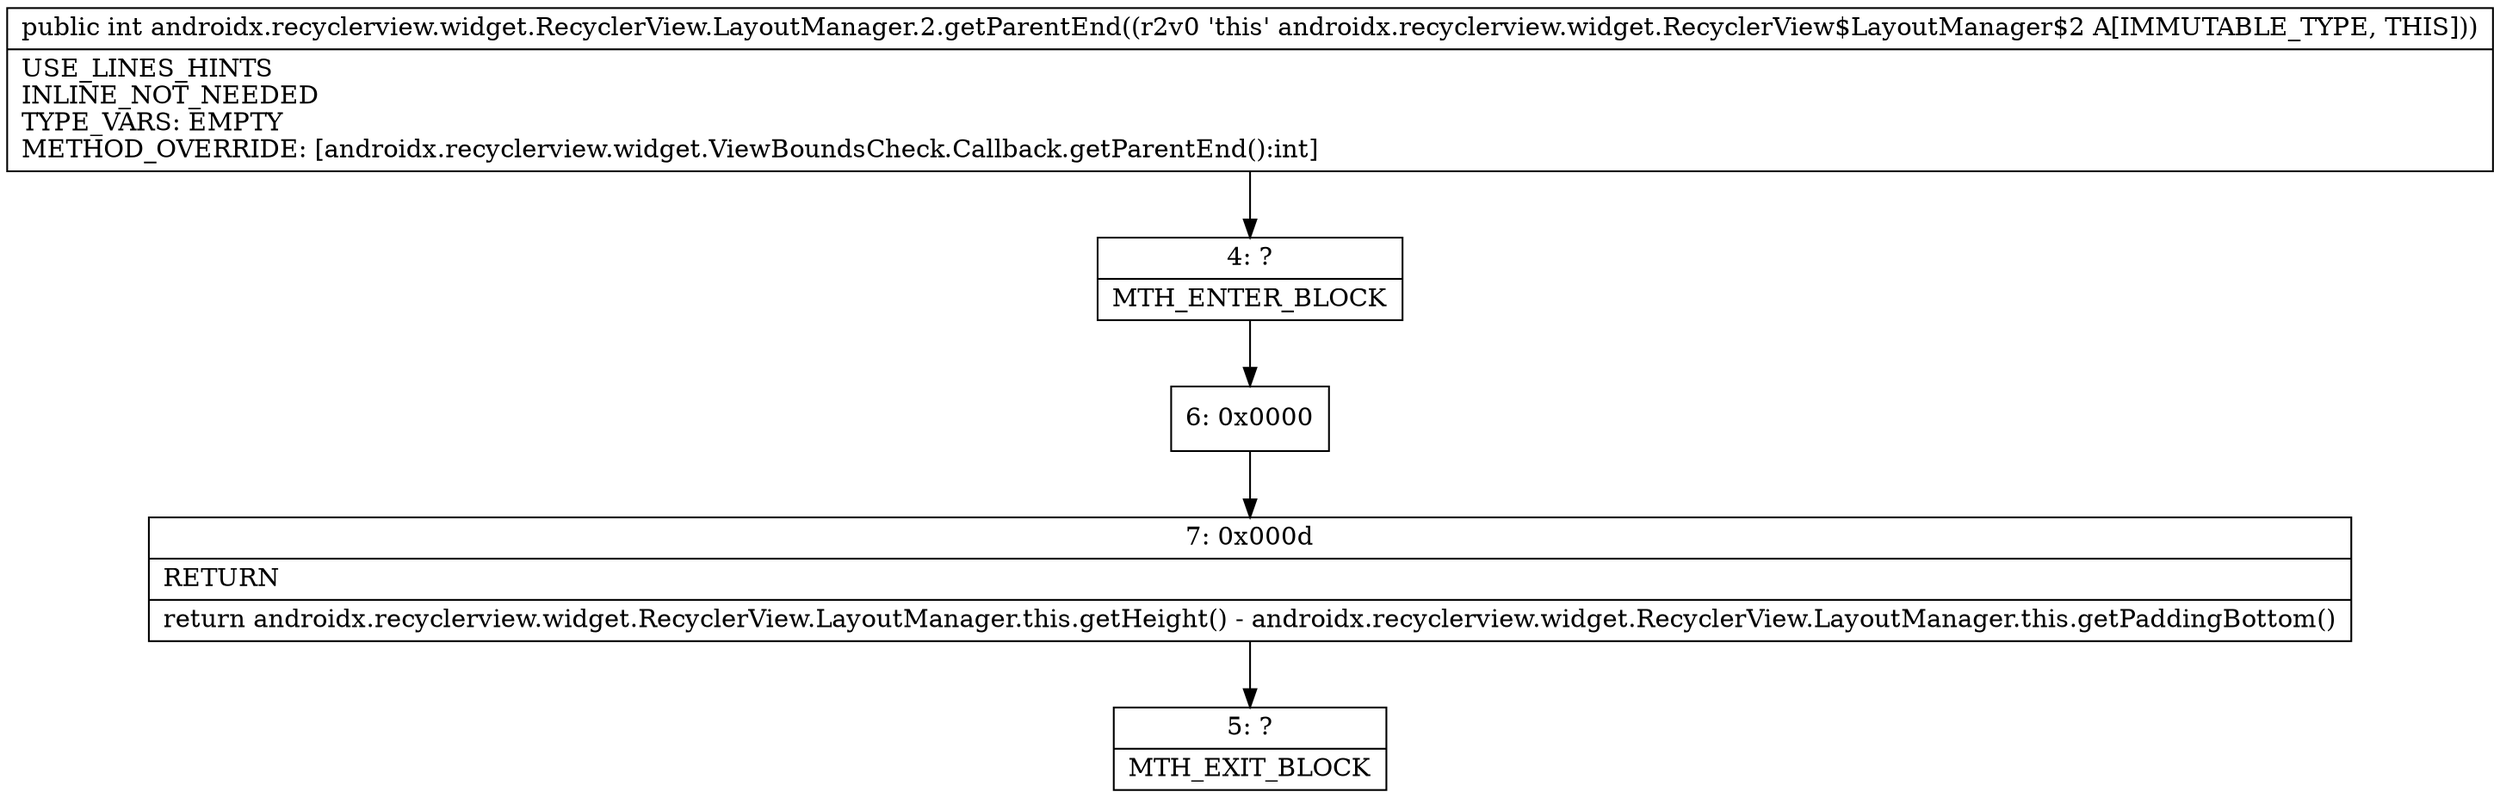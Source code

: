 digraph "CFG forandroidx.recyclerview.widget.RecyclerView.LayoutManager.2.getParentEnd()I" {
Node_4 [shape=record,label="{4\:\ ?|MTH_ENTER_BLOCK\l}"];
Node_6 [shape=record,label="{6\:\ 0x0000}"];
Node_7 [shape=record,label="{7\:\ 0x000d|RETURN\l|return androidx.recyclerview.widget.RecyclerView.LayoutManager.this.getHeight() \- androidx.recyclerview.widget.RecyclerView.LayoutManager.this.getPaddingBottom()\l}"];
Node_5 [shape=record,label="{5\:\ ?|MTH_EXIT_BLOCK\l}"];
MethodNode[shape=record,label="{public int androidx.recyclerview.widget.RecyclerView.LayoutManager.2.getParentEnd((r2v0 'this' androidx.recyclerview.widget.RecyclerView$LayoutManager$2 A[IMMUTABLE_TYPE, THIS]))  | USE_LINES_HINTS\lINLINE_NOT_NEEDED\lTYPE_VARS: EMPTY\lMETHOD_OVERRIDE: [androidx.recyclerview.widget.ViewBoundsCheck.Callback.getParentEnd():int]\l}"];
MethodNode -> Node_4;Node_4 -> Node_6;
Node_6 -> Node_7;
Node_7 -> Node_5;
}

